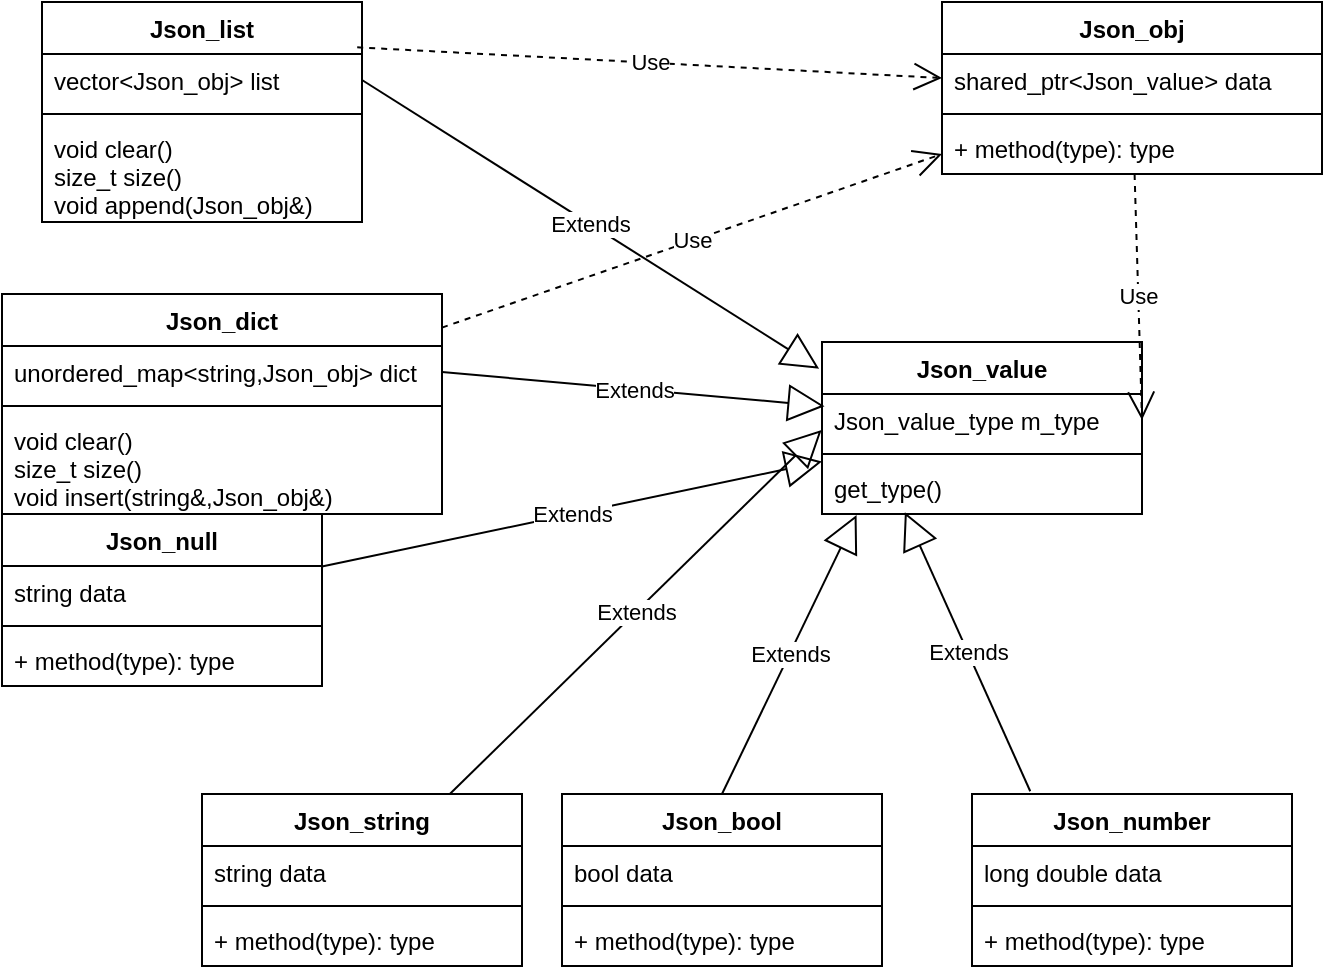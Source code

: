 <mxfile version="15.3.1" type="device"><diagram id="vGS4yiVonKjU2NcoM9Xd" name="Page-1"><mxGraphModel dx="865" dy="456" grid="1" gridSize="10" guides="1" tooltips="1" connect="1" arrows="1" fold="1" page="1" pageScale="1" pageWidth="827" pageHeight="1169" math="0" shadow="0"><root><mxCell id="0"/><mxCell id="1" parent="0"/><mxCell id="Q25v_RzXEDGr2DTUFXUB-22" value="Json_value" style="swimlane;fontStyle=1;align=center;verticalAlign=top;childLayout=stackLayout;horizontal=1;startSize=26;horizontalStack=0;resizeParent=1;resizeParentMax=0;resizeLast=0;collapsible=1;marginBottom=0;" vertex="1" parent="1"><mxGeometry x="470" y="204" width="160" height="86" as="geometry"/></mxCell><mxCell id="Q25v_RzXEDGr2DTUFXUB-23" value="Json_value_type m_type" style="text;strokeColor=none;fillColor=none;align=left;verticalAlign=top;spacingLeft=4;spacingRight=4;overflow=hidden;rotatable=0;points=[[0,0.5],[1,0.5]];portConstraint=eastwest;" vertex="1" parent="Q25v_RzXEDGr2DTUFXUB-22"><mxGeometry y="26" width="160" height="26" as="geometry"/></mxCell><mxCell id="Q25v_RzXEDGr2DTUFXUB-24" value="" style="line;strokeWidth=1;fillColor=none;align=left;verticalAlign=middle;spacingTop=-1;spacingLeft=3;spacingRight=3;rotatable=0;labelPosition=right;points=[];portConstraint=eastwest;" vertex="1" parent="Q25v_RzXEDGr2DTUFXUB-22"><mxGeometry y="52" width="160" height="8" as="geometry"/></mxCell><mxCell id="Q25v_RzXEDGr2DTUFXUB-25" value="get_type()" style="text;strokeColor=none;fillColor=none;align=left;verticalAlign=top;spacingLeft=4;spacingRight=4;overflow=hidden;rotatable=0;points=[[0,0.5],[1,0.5]];portConstraint=eastwest;" vertex="1" parent="Q25v_RzXEDGr2DTUFXUB-22"><mxGeometry y="60" width="160" height="26" as="geometry"/></mxCell><mxCell id="Q25v_RzXEDGr2DTUFXUB-30" value="Json_list" style="swimlane;fontStyle=1;align=center;verticalAlign=top;childLayout=stackLayout;horizontal=1;startSize=26;horizontalStack=0;resizeParent=1;resizeParentMax=0;resizeLast=0;collapsible=1;marginBottom=0;" vertex="1" parent="1"><mxGeometry x="80" y="34" width="160" height="110" as="geometry"/></mxCell><mxCell id="Q25v_RzXEDGr2DTUFXUB-31" value="vector&lt;Json_obj&gt; list" style="text;strokeColor=none;fillColor=none;align=left;verticalAlign=top;spacingLeft=4;spacingRight=4;overflow=hidden;rotatable=0;points=[[0,0.5],[1,0.5]];portConstraint=eastwest;" vertex="1" parent="Q25v_RzXEDGr2DTUFXUB-30"><mxGeometry y="26" width="160" height="26" as="geometry"/></mxCell><mxCell id="Q25v_RzXEDGr2DTUFXUB-32" value="" style="line;strokeWidth=1;fillColor=none;align=left;verticalAlign=middle;spacingTop=-1;spacingLeft=3;spacingRight=3;rotatable=0;labelPosition=right;points=[];portConstraint=eastwest;" vertex="1" parent="Q25v_RzXEDGr2DTUFXUB-30"><mxGeometry y="52" width="160" height="8" as="geometry"/></mxCell><mxCell id="Q25v_RzXEDGr2DTUFXUB-33" value="void clear()&#10;size_t size()&#10;void append(Json_obj&amp;)" style="text;strokeColor=none;fillColor=none;align=left;verticalAlign=top;spacingLeft=4;spacingRight=4;overflow=hidden;rotatable=0;points=[[0,0.5],[1,0.5]];portConstraint=eastwest;" vertex="1" parent="Q25v_RzXEDGr2DTUFXUB-30"><mxGeometry y="60" width="160" height="50" as="geometry"/></mxCell><mxCell id="Q25v_RzXEDGr2DTUFXUB-34" value="Json_dict" style="swimlane;fontStyle=1;align=center;verticalAlign=top;childLayout=stackLayout;horizontal=1;startSize=26;horizontalStack=0;resizeParent=1;resizeParentMax=0;resizeLast=0;collapsible=1;marginBottom=0;" vertex="1" parent="1"><mxGeometry x="60" y="180" width="220" height="110" as="geometry"/></mxCell><mxCell id="Q25v_RzXEDGr2DTUFXUB-35" value="unordered_map&lt;string,Json_obj&gt; dict" style="text;strokeColor=none;fillColor=none;align=left;verticalAlign=top;spacingLeft=4;spacingRight=4;overflow=hidden;rotatable=0;points=[[0,0.5],[1,0.5]];portConstraint=eastwest;" vertex="1" parent="Q25v_RzXEDGr2DTUFXUB-34"><mxGeometry y="26" width="220" height="26" as="geometry"/></mxCell><mxCell id="Q25v_RzXEDGr2DTUFXUB-36" value="" style="line;strokeWidth=1;fillColor=none;align=left;verticalAlign=middle;spacingTop=-1;spacingLeft=3;spacingRight=3;rotatable=0;labelPosition=right;points=[];portConstraint=eastwest;" vertex="1" parent="Q25v_RzXEDGr2DTUFXUB-34"><mxGeometry y="52" width="220" height="8" as="geometry"/></mxCell><mxCell id="Q25v_RzXEDGr2DTUFXUB-37" value="void clear()&#10;size_t size()&#10;void insert(string&amp;,Json_obj&amp;)" style="text;strokeColor=none;fillColor=none;align=left;verticalAlign=top;spacingLeft=4;spacingRight=4;overflow=hidden;rotatable=0;points=[[0,0.5],[1,0.5]];portConstraint=eastwest;" vertex="1" parent="Q25v_RzXEDGr2DTUFXUB-34"><mxGeometry y="60" width="220" height="50" as="geometry"/></mxCell><mxCell id="Q25v_RzXEDGr2DTUFXUB-38" value="Json_null" style="swimlane;fontStyle=1;align=center;verticalAlign=top;childLayout=stackLayout;horizontal=1;startSize=26;horizontalStack=0;resizeParent=1;resizeParentMax=0;resizeLast=0;collapsible=1;marginBottom=0;" vertex="1" parent="1"><mxGeometry x="60" y="290" width="160" height="86" as="geometry"><mxRectangle x="200" y="254" width="90" height="26" as="alternateBounds"/></mxGeometry></mxCell><mxCell id="Q25v_RzXEDGr2DTUFXUB-39" value="string data" style="text;strokeColor=none;fillColor=none;align=left;verticalAlign=top;spacingLeft=4;spacingRight=4;overflow=hidden;rotatable=0;points=[[0,0.5],[1,0.5]];portConstraint=eastwest;" vertex="1" parent="Q25v_RzXEDGr2DTUFXUB-38"><mxGeometry y="26" width="160" height="26" as="geometry"/></mxCell><mxCell id="Q25v_RzXEDGr2DTUFXUB-40" value="" style="line;strokeWidth=1;fillColor=none;align=left;verticalAlign=middle;spacingTop=-1;spacingLeft=3;spacingRight=3;rotatable=0;labelPosition=right;points=[];portConstraint=eastwest;" vertex="1" parent="Q25v_RzXEDGr2DTUFXUB-38"><mxGeometry y="52" width="160" height="8" as="geometry"/></mxCell><mxCell id="Q25v_RzXEDGr2DTUFXUB-41" value="+ method(type): type" style="text;strokeColor=none;fillColor=none;align=left;verticalAlign=top;spacingLeft=4;spacingRight=4;overflow=hidden;rotatable=0;points=[[0,0.5],[1,0.5]];portConstraint=eastwest;" vertex="1" parent="Q25v_RzXEDGr2DTUFXUB-38"><mxGeometry y="60" width="160" height="26" as="geometry"/></mxCell><mxCell id="Q25v_RzXEDGr2DTUFXUB-48" value="Json_string" style="swimlane;fontStyle=1;align=center;verticalAlign=top;childLayout=stackLayout;horizontal=1;startSize=26;horizontalStack=0;resizeParent=1;resizeParentMax=0;resizeLast=0;collapsible=1;marginBottom=0;" vertex="1" parent="1"><mxGeometry x="160" y="430" width="160" height="86" as="geometry"/></mxCell><mxCell id="Q25v_RzXEDGr2DTUFXUB-49" value="string data" style="text;strokeColor=none;fillColor=none;align=left;verticalAlign=top;spacingLeft=4;spacingRight=4;overflow=hidden;rotatable=0;points=[[0,0.5],[1,0.5]];portConstraint=eastwest;" vertex="1" parent="Q25v_RzXEDGr2DTUFXUB-48"><mxGeometry y="26" width="160" height="26" as="geometry"/></mxCell><mxCell id="Q25v_RzXEDGr2DTUFXUB-50" value="" style="line;strokeWidth=1;fillColor=none;align=left;verticalAlign=middle;spacingTop=-1;spacingLeft=3;spacingRight=3;rotatable=0;labelPosition=right;points=[];portConstraint=eastwest;" vertex="1" parent="Q25v_RzXEDGr2DTUFXUB-48"><mxGeometry y="52" width="160" height="8" as="geometry"/></mxCell><mxCell id="Q25v_RzXEDGr2DTUFXUB-51" value="+ method(type): type" style="text;strokeColor=none;fillColor=none;align=left;verticalAlign=top;spacingLeft=4;spacingRight=4;overflow=hidden;rotatable=0;points=[[0,0.5],[1,0.5]];portConstraint=eastwest;" vertex="1" parent="Q25v_RzXEDGr2DTUFXUB-48"><mxGeometry y="60" width="160" height="26" as="geometry"/></mxCell><mxCell id="Q25v_RzXEDGr2DTUFXUB-52" value="Json_number" style="swimlane;fontStyle=1;align=center;verticalAlign=top;childLayout=stackLayout;horizontal=1;startSize=26;horizontalStack=0;resizeParent=1;resizeParentMax=0;resizeLast=0;collapsible=1;marginBottom=0;" vertex="1" parent="1"><mxGeometry x="545" y="430" width="160" height="86" as="geometry"/></mxCell><mxCell id="Q25v_RzXEDGr2DTUFXUB-53" value="long double data" style="text;strokeColor=none;fillColor=none;align=left;verticalAlign=top;spacingLeft=4;spacingRight=4;overflow=hidden;rotatable=0;points=[[0,0.5],[1,0.5]];portConstraint=eastwest;" vertex="1" parent="Q25v_RzXEDGr2DTUFXUB-52"><mxGeometry y="26" width="160" height="26" as="geometry"/></mxCell><mxCell id="Q25v_RzXEDGr2DTUFXUB-54" value="" style="line;strokeWidth=1;fillColor=none;align=left;verticalAlign=middle;spacingTop=-1;spacingLeft=3;spacingRight=3;rotatable=0;labelPosition=right;points=[];portConstraint=eastwest;" vertex="1" parent="Q25v_RzXEDGr2DTUFXUB-52"><mxGeometry y="52" width="160" height="8" as="geometry"/></mxCell><mxCell id="Q25v_RzXEDGr2DTUFXUB-55" value="+ method(type): type" style="text;strokeColor=none;fillColor=none;align=left;verticalAlign=top;spacingLeft=4;spacingRight=4;overflow=hidden;rotatable=0;points=[[0,0.5],[1,0.5]];portConstraint=eastwest;" vertex="1" parent="Q25v_RzXEDGr2DTUFXUB-52"><mxGeometry y="60" width="160" height="26" as="geometry"/></mxCell><mxCell id="Q25v_RzXEDGr2DTUFXUB-63" value="Extends" style="endArrow=block;endSize=16;endFill=0;html=1;entryX=-0.001;entryY=0.691;entryDx=0;entryDy=0;entryPerimeter=0;" edge="1" parent="1" source="Q25v_RzXEDGr2DTUFXUB-48" target="Q25v_RzXEDGr2DTUFXUB-23"><mxGeometry width="160" relative="1" as="geometry"><mxPoint x="200" y="240" as="sourcePoint"/><mxPoint x="360" y="240" as="targetPoint"/></mxGeometry></mxCell><mxCell id="Q25v_RzXEDGr2DTUFXUB-65" value="Extends" style="endArrow=block;endSize=16;endFill=0;html=1;exitX=1;exitY=0.5;exitDx=0;exitDy=0;entryX=-0.009;entryY=0.155;entryDx=0;entryDy=0;entryPerimeter=0;" edge="1" parent="1" source="Q25v_RzXEDGr2DTUFXUB-31" target="Q25v_RzXEDGr2DTUFXUB-22"><mxGeometry width="160" relative="1" as="geometry"><mxPoint x="200" y="240" as="sourcePoint"/><mxPoint x="310" y="210" as="targetPoint"/></mxGeometry></mxCell><mxCell id="Q25v_RzXEDGr2DTUFXUB-67" value="Extends" style="endArrow=block;endSize=16;endFill=0;html=1;exitX=1;exitY=0.5;exitDx=0;exitDy=0;entryX=0.008;entryY=0.234;entryDx=0;entryDy=0;entryPerimeter=0;" edge="1" parent="1" source="Q25v_RzXEDGr2DTUFXUB-35" target="Q25v_RzXEDGr2DTUFXUB-23"><mxGeometry width="160" relative="1" as="geometry"><mxPoint x="230" y="189" as="sourcePoint"/><mxPoint x="319.84" y="243.966" as="targetPoint"/></mxGeometry></mxCell><mxCell id="Q25v_RzXEDGr2DTUFXUB-68" value="Extends" style="endArrow=block;endSize=16;endFill=0;html=1;" edge="1" parent="1" source="Q25v_RzXEDGr2DTUFXUB-38" target="Q25v_RzXEDGr2DTUFXUB-22"><mxGeometry width="160" relative="1" as="geometry"><mxPoint x="171.76" y="334.944" as="sourcePoint"/><mxPoint x="310" y="230" as="targetPoint"/></mxGeometry></mxCell><mxCell id="Q25v_RzXEDGr2DTUFXUB-69" value="Json_bool" style="swimlane;fontStyle=1;align=center;verticalAlign=top;childLayout=stackLayout;horizontal=1;startSize=26;horizontalStack=0;resizeParent=1;resizeParentMax=0;resizeLast=0;collapsible=1;marginBottom=0;" vertex="1" parent="1"><mxGeometry x="340" y="430" width="160" height="86" as="geometry"/></mxCell><mxCell id="Q25v_RzXEDGr2DTUFXUB-70" value="bool data" style="text;strokeColor=none;fillColor=none;align=left;verticalAlign=top;spacingLeft=4;spacingRight=4;overflow=hidden;rotatable=0;points=[[0,0.5],[1,0.5]];portConstraint=eastwest;" vertex="1" parent="Q25v_RzXEDGr2DTUFXUB-69"><mxGeometry y="26" width="160" height="26" as="geometry"/></mxCell><mxCell id="Q25v_RzXEDGr2DTUFXUB-71" value="" style="line;strokeWidth=1;fillColor=none;align=left;verticalAlign=middle;spacingTop=-1;spacingLeft=3;spacingRight=3;rotatable=0;labelPosition=right;points=[];portConstraint=eastwest;" vertex="1" parent="Q25v_RzXEDGr2DTUFXUB-69"><mxGeometry y="52" width="160" height="8" as="geometry"/></mxCell><mxCell id="Q25v_RzXEDGr2DTUFXUB-72" value="+ method(type): type" style="text;strokeColor=none;fillColor=none;align=left;verticalAlign=top;spacingLeft=4;spacingRight=4;overflow=hidden;rotatable=0;points=[[0,0.5],[1,0.5]];portConstraint=eastwest;" vertex="1" parent="Q25v_RzXEDGr2DTUFXUB-69"><mxGeometry y="60" width="160" height="26" as="geometry"/></mxCell><mxCell id="Q25v_RzXEDGr2DTUFXUB-73" value="Extends" style="endArrow=block;endSize=16;endFill=0;html=1;entryX=0.108;entryY=1.019;entryDx=0;entryDy=0;entryPerimeter=0;exitX=0.5;exitY=0;exitDx=0;exitDy=0;" edge="1" parent="1" source="Q25v_RzXEDGr2DTUFXUB-69" target="Q25v_RzXEDGr2DTUFXUB-25"><mxGeometry width="160" relative="1" as="geometry"><mxPoint x="135.537" y="418" as="sourcePoint"/><mxPoint x="319.84" y="243.966" as="targetPoint"/></mxGeometry></mxCell><mxCell id="Q25v_RzXEDGr2DTUFXUB-74" value="Extends" style="endArrow=block;endSize=16;endFill=0;html=1;entryX=0.259;entryY=0.966;entryDx=0;entryDy=0;entryPerimeter=0;exitX=0.182;exitY=-0.016;exitDx=0;exitDy=0;exitPerimeter=0;" edge="1" parent="1" source="Q25v_RzXEDGr2DTUFXUB-52" target="Q25v_RzXEDGr2DTUFXUB-25"><mxGeometry width="160" relative="1" as="geometry"><mxPoint x="145.537" y="428" as="sourcePoint"/><mxPoint x="329.84" y="253.966" as="targetPoint"/></mxGeometry></mxCell><mxCell id="Q25v_RzXEDGr2DTUFXUB-75" value="Json_obj" style="swimlane;fontStyle=1;align=center;verticalAlign=top;childLayout=stackLayout;horizontal=1;startSize=26;horizontalStack=0;resizeParent=1;resizeParentMax=0;resizeLast=0;collapsible=1;marginBottom=0;" vertex="1" parent="1"><mxGeometry x="530" y="34" width="190" height="86" as="geometry"/></mxCell><mxCell id="Q25v_RzXEDGr2DTUFXUB-76" value="shared_ptr&lt;Json_value&gt; data" style="text;strokeColor=none;fillColor=none;align=left;verticalAlign=top;spacingLeft=4;spacingRight=4;overflow=hidden;rotatable=0;points=[[0,0.5],[1,0.5]];portConstraint=eastwest;" vertex="1" parent="Q25v_RzXEDGr2DTUFXUB-75"><mxGeometry y="26" width="190" height="26" as="geometry"/></mxCell><mxCell id="Q25v_RzXEDGr2DTUFXUB-77" value="" style="line;strokeWidth=1;fillColor=none;align=left;verticalAlign=middle;spacingTop=-1;spacingLeft=3;spacingRight=3;rotatable=0;labelPosition=right;points=[];portConstraint=eastwest;" vertex="1" parent="Q25v_RzXEDGr2DTUFXUB-75"><mxGeometry y="52" width="190" height="8" as="geometry"/></mxCell><mxCell id="Q25v_RzXEDGr2DTUFXUB-78" value="+ method(type): type" style="text;strokeColor=none;fillColor=none;align=left;verticalAlign=top;spacingLeft=4;spacingRight=4;overflow=hidden;rotatable=0;points=[[0,0.5],[1,0.5]];portConstraint=eastwest;" vertex="1" parent="Q25v_RzXEDGr2DTUFXUB-75"><mxGeometry y="60" width="190" height="26" as="geometry"/></mxCell><mxCell id="Q25v_RzXEDGr2DTUFXUB-79" value="Use" style="endArrow=open;endSize=12;dashed=1;html=1;entryX=1;entryY=0.5;entryDx=0;entryDy=0;" edge="1" parent="1" source="Q25v_RzXEDGr2DTUFXUB-75" target="Q25v_RzXEDGr2DTUFXUB-23"><mxGeometry width="160" relative="1" as="geometry"><mxPoint x="440" y="200" as="sourcePoint"/><mxPoint x="600" y="200" as="targetPoint"/></mxGeometry></mxCell><mxCell id="Q25v_RzXEDGr2DTUFXUB-81" value="Use" style="endArrow=open;endSize=12;dashed=1;html=1;exitX=0.985;exitY=-0.128;exitDx=0;exitDy=0;exitPerimeter=0;" edge="1" parent="1" source="Q25v_RzXEDGr2DTUFXUB-31" target="Q25v_RzXEDGr2DTUFXUB-75"><mxGeometry width="160" relative="1" as="geometry"><mxPoint x="510" y="139" as="sourcePoint"/><mxPoint x="490" y="249" as="targetPoint"/></mxGeometry></mxCell><mxCell id="Q25v_RzXEDGr2DTUFXUB-83" value="Use" style="endArrow=open;endSize=12;dashed=1;html=1;" edge="1" parent="1" source="Q25v_RzXEDGr2DTUFXUB-34" target="Q25v_RzXEDGr2DTUFXUB-75"><mxGeometry width="160" relative="1" as="geometry"><mxPoint x="167.6" y="42.672" as="sourcePoint"/><mxPoint x="500" y="112.922" as="targetPoint"/></mxGeometry></mxCell></root></mxGraphModel></diagram></mxfile>